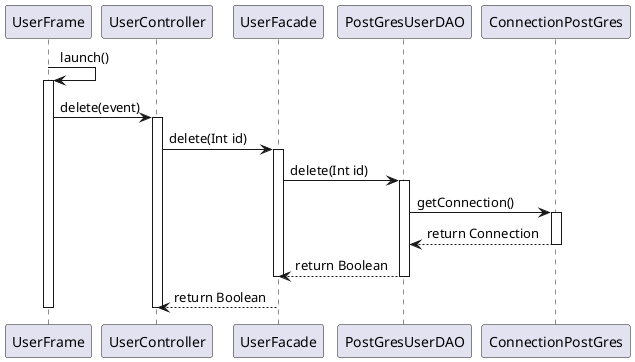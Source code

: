 
@startuml delete

UserFrame -> UserFrame : launch()
activate UserFrame

UserFrame -> UserController: delete(event)
activate UserController

UserController -> UserFacade: delete(Int id)
activate UserFacade

UserFacade -> PostGresUserDAO : delete(Int id)
activate PostGresUserDAO

PostGresUserDAO -> ConnectionPostGres : getConnection()
activate ConnectionPostGres
ConnectionPostGres --> PostGresUserDAO : return Connection
deactivate ConnectionPostGres
PostGresUserDAO --> UserFacade : return Boolean
deactivate PostGresUserDAO
deactivate UserFacade

UserFacade --> UserController : return Boolean
deactivate UserController
deactivate UserFrame

@enduml
